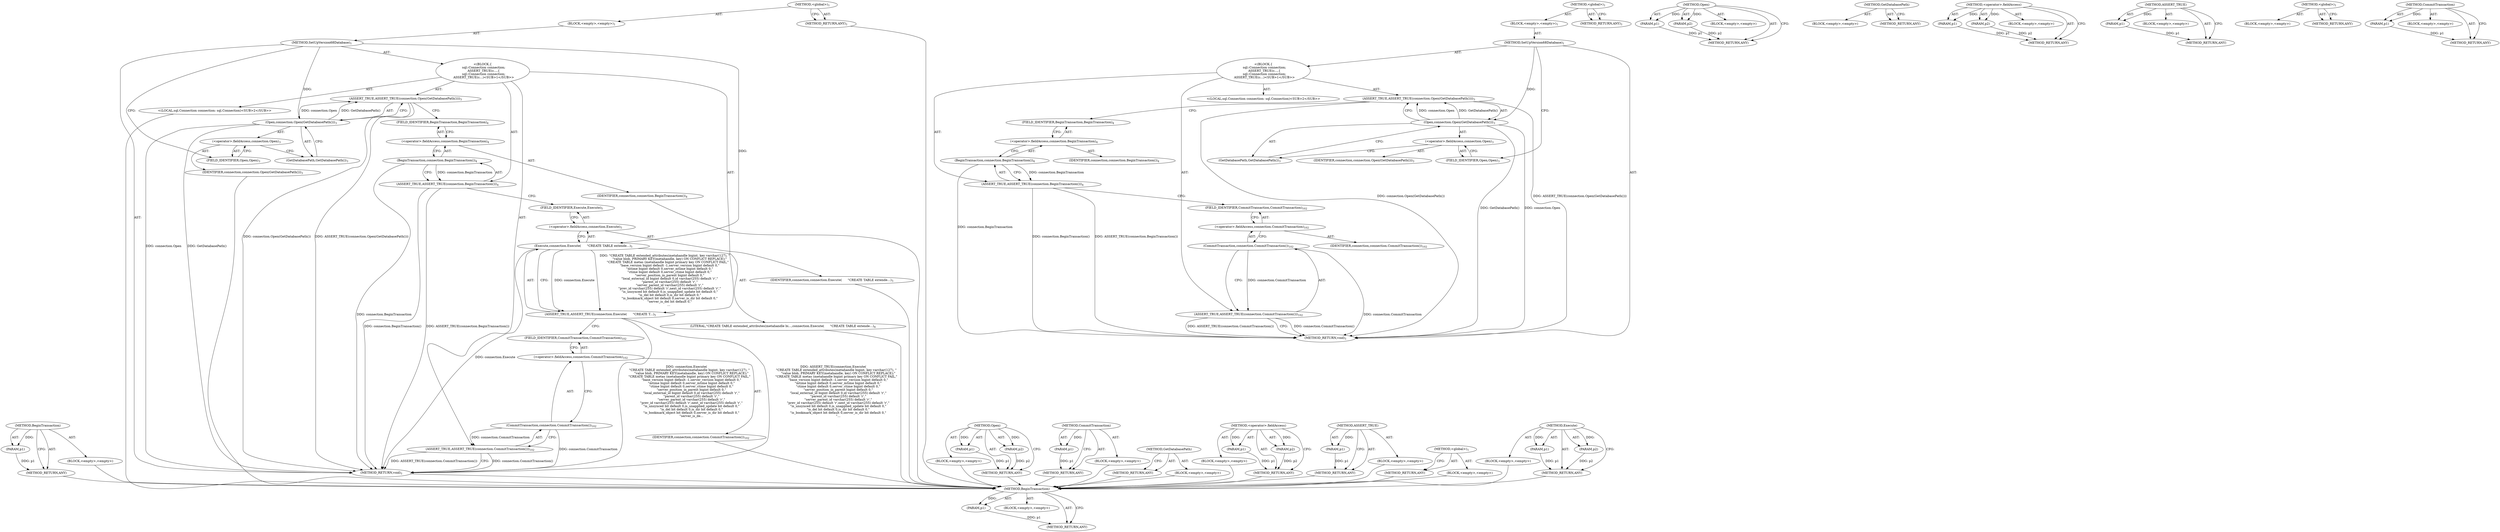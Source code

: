 digraph "Execute" {
vulnerable_61 [label=<(METHOD,BeginTransaction)>];
vulnerable_62 [label=<(PARAM,p1)>];
vulnerable_63 [label=<(BLOCK,&lt;empty&gt;,&lt;empty&gt;)>];
vulnerable_64 [label=<(METHOD_RETURN,ANY)>];
vulnerable_6 [label=<(METHOD,&lt;global&gt;)<SUB>1</SUB>>];
vulnerable_7 [label=<(BLOCK,&lt;empty&gt;,&lt;empty&gt;)<SUB>1</SUB>>];
vulnerable_8 [label=<(METHOD,SetUpVersion68Database)<SUB>1</SUB>>];
vulnerable_9 [label="<(BLOCK,{
  sql::Connection connection;
  ASSERT_TRUE(c...,{
  sql::Connection connection;
  ASSERT_TRUE(c...)<SUB>1</SUB>>"];
vulnerable_10 [label="<(LOCAL,sql.Connection connection: sql.Connection)<SUB>2</SUB>>"];
vulnerable_11 [label=<(ASSERT_TRUE,ASSERT_TRUE(connection.Open(GetDatabasePath())))<SUB>3</SUB>>];
vulnerable_12 [label=<(Open,connection.Open(GetDatabasePath()))<SUB>3</SUB>>];
vulnerable_13 [label=<(&lt;operator&gt;.fieldAccess,connection.Open)<SUB>3</SUB>>];
vulnerable_14 [label=<(IDENTIFIER,connection,connection.Open(GetDatabasePath()))<SUB>3</SUB>>];
vulnerable_15 [label=<(FIELD_IDENTIFIER,Open,Open)<SUB>3</SUB>>];
vulnerable_16 [label=<(GetDatabasePath,GetDatabasePath())<SUB>3</SUB>>];
vulnerable_17 [label=<(ASSERT_TRUE,ASSERT_TRUE(connection.BeginTransaction()))<SUB>4</SUB>>];
vulnerable_18 [label=<(BeginTransaction,connection.BeginTransaction())<SUB>4</SUB>>];
vulnerable_19 [label=<(&lt;operator&gt;.fieldAccess,connection.BeginTransaction)<SUB>4</SUB>>];
vulnerable_20 [label=<(IDENTIFIER,connection,connection.BeginTransaction())<SUB>4</SUB>>];
vulnerable_21 [label=<(FIELD_IDENTIFIER,BeginTransaction,BeginTransaction)<SUB>4</SUB>>];
vulnerable_22 [label=<(ASSERT_TRUE,ASSERT_TRUE(connection.CommitTransaction()))<SUB>102</SUB>>];
vulnerable_23 [label=<(CommitTransaction,connection.CommitTransaction())<SUB>102</SUB>>];
vulnerable_24 [label=<(&lt;operator&gt;.fieldAccess,connection.CommitTransaction)<SUB>102</SUB>>];
vulnerable_25 [label=<(IDENTIFIER,connection,connection.CommitTransaction())<SUB>102</SUB>>];
vulnerable_26 [label=<(FIELD_IDENTIFIER,CommitTransaction,CommitTransaction)<SUB>102</SUB>>];
vulnerable_27 [label=<(METHOD_RETURN,void)<SUB>1</SUB>>];
vulnerable_29 [label=<(METHOD_RETURN,ANY)<SUB>1</SUB>>];
vulnerable_48 [label=<(METHOD,Open)>];
vulnerable_49 [label=<(PARAM,p1)>];
vulnerable_50 [label=<(PARAM,p2)>];
vulnerable_51 [label=<(BLOCK,&lt;empty&gt;,&lt;empty&gt;)>];
vulnerable_52 [label=<(METHOD_RETURN,ANY)>];
vulnerable_58 [label=<(METHOD,GetDatabasePath)>];
vulnerable_59 [label=<(BLOCK,&lt;empty&gt;,&lt;empty&gt;)>];
vulnerable_60 [label=<(METHOD_RETURN,ANY)>];
vulnerable_53 [label=<(METHOD,&lt;operator&gt;.fieldAccess)>];
vulnerable_54 [label=<(PARAM,p1)>];
vulnerable_55 [label=<(PARAM,p2)>];
vulnerable_56 [label=<(BLOCK,&lt;empty&gt;,&lt;empty&gt;)>];
vulnerable_57 [label=<(METHOD_RETURN,ANY)>];
vulnerable_44 [label=<(METHOD,ASSERT_TRUE)>];
vulnerable_45 [label=<(PARAM,p1)>];
vulnerable_46 [label=<(BLOCK,&lt;empty&gt;,&lt;empty&gt;)>];
vulnerable_47 [label=<(METHOD_RETURN,ANY)>];
vulnerable_38 [label=<(METHOD,&lt;global&gt;)<SUB>1</SUB>>];
vulnerable_39 [label=<(BLOCK,&lt;empty&gt;,&lt;empty&gt;)>];
vulnerable_40 [label=<(METHOD_RETURN,ANY)>];
vulnerable_65 [label=<(METHOD,CommitTransaction)>];
vulnerable_66 [label=<(PARAM,p1)>];
vulnerable_67 [label=<(BLOCK,&lt;empty&gt;,&lt;empty&gt;)>];
vulnerable_68 [label=<(METHOD_RETURN,ANY)>];
fixed_69 [label=<(METHOD,BeginTransaction)>];
fixed_70 [label=<(PARAM,p1)>];
fixed_71 [label=<(BLOCK,&lt;empty&gt;,&lt;empty&gt;)>];
fixed_72 [label=<(METHOD_RETURN,ANY)>];
fixed_6 [label=<(METHOD,&lt;global&gt;)<SUB>1</SUB>>];
fixed_7 [label=<(BLOCK,&lt;empty&gt;,&lt;empty&gt;)<SUB>1</SUB>>];
fixed_8 [label=<(METHOD,SetUpVersion68Database)<SUB>1</SUB>>];
fixed_9 [label="<(BLOCK,{
  sql::Connection connection;
  ASSERT_TRUE(c...,{
  sql::Connection connection;
  ASSERT_TRUE(c...)<SUB>1</SUB>>"];
fixed_10 [label="<(LOCAL,sql.Connection connection: sql.Connection)<SUB>2</SUB>>"];
fixed_11 [label=<(ASSERT_TRUE,ASSERT_TRUE(connection.Open(GetDatabasePath())))<SUB>3</SUB>>];
fixed_12 [label=<(Open,connection.Open(GetDatabasePath()))<SUB>3</SUB>>];
fixed_13 [label=<(&lt;operator&gt;.fieldAccess,connection.Open)<SUB>3</SUB>>];
fixed_14 [label=<(IDENTIFIER,connection,connection.Open(GetDatabasePath()))<SUB>3</SUB>>];
fixed_15 [label=<(FIELD_IDENTIFIER,Open,Open)<SUB>3</SUB>>];
fixed_16 [label=<(GetDatabasePath,GetDatabasePath())<SUB>3</SUB>>];
fixed_17 [label=<(ASSERT_TRUE,ASSERT_TRUE(connection.BeginTransaction()))<SUB>4</SUB>>];
fixed_18 [label=<(BeginTransaction,connection.BeginTransaction())<SUB>4</SUB>>];
fixed_19 [label=<(&lt;operator&gt;.fieldAccess,connection.BeginTransaction)<SUB>4</SUB>>];
fixed_20 [label=<(IDENTIFIER,connection,connection.BeginTransaction())<SUB>4</SUB>>];
fixed_21 [label=<(FIELD_IDENTIFIER,BeginTransaction,BeginTransaction)<SUB>4</SUB>>];
fixed_22 [label=<(ASSERT_TRUE,ASSERT_TRUE(connection.Execute(
      &quot;CREATE T...)<SUB>5</SUB>>];
fixed_23 [label=<(Execute,connection.Execute(
      &quot;CREATE TABLE extende...)<SUB>5</SUB>>];
fixed_24 [label=<(&lt;operator&gt;.fieldAccess,connection.Execute)<SUB>5</SUB>>];
fixed_25 [label=<(IDENTIFIER,connection,connection.Execute(
      &quot;CREATE TABLE extende...)<SUB>5</SUB>>];
fixed_26 [label=<(FIELD_IDENTIFIER,Execute,Execute)<SUB>5</SUB>>];
fixed_27 [label=<(LITERAL,&quot;CREATE TABLE extended_attributes(metahandle bi...,connection.Execute(
      &quot;CREATE TABLE extende...)<SUB>6</SUB>>];
fixed_28 [label=<(ASSERT_TRUE,ASSERT_TRUE(connection.CommitTransaction()))<SUB>102</SUB>>];
fixed_29 [label=<(CommitTransaction,connection.CommitTransaction())<SUB>102</SUB>>];
fixed_30 [label=<(&lt;operator&gt;.fieldAccess,connection.CommitTransaction)<SUB>102</SUB>>];
fixed_31 [label=<(IDENTIFIER,connection,connection.CommitTransaction())<SUB>102</SUB>>];
fixed_32 [label=<(FIELD_IDENTIFIER,CommitTransaction,CommitTransaction)<SUB>102</SUB>>];
fixed_33 [label=<(METHOD_RETURN,void)<SUB>1</SUB>>];
fixed_35 [label=<(METHOD_RETURN,ANY)<SUB>1</SUB>>];
fixed_56 [label=<(METHOD,Open)>];
fixed_57 [label=<(PARAM,p1)>];
fixed_58 [label=<(PARAM,p2)>];
fixed_59 [label=<(BLOCK,&lt;empty&gt;,&lt;empty&gt;)>];
fixed_60 [label=<(METHOD_RETURN,ANY)>];
fixed_78 [label=<(METHOD,CommitTransaction)>];
fixed_79 [label=<(PARAM,p1)>];
fixed_80 [label=<(BLOCK,&lt;empty&gt;,&lt;empty&gt;)>];
fixed_81 [label=<(METHOD_RETURN,ANY)>];
fixed_66 [label=<(METHOD,GetDatabasePath)>];
fixed_67 [label=<(BLOCK,&lt;empty&gt;,&lt;empty&gt;)>];
fixed_68 [label=<(METHOD_RETURN,ANY)>];
fixed_61 [label=<(METHOD,&lt;operator&gt;.fieldAccess)>];
fixed_62 [label=<(PARAM,p1)>];
fixed_63 [label=<(PARAM,p2)>];
fixed_64 [label=<(BLOCK,&lt;empty&gt;,&lt;empty&gt;)>];
fixed_65 [label=<(METHOD_RETURN,ANY)>];
fixed_52 [label=<(METHOD,ASSERT_TRUE)>];
fixed_53 [label=<(PARAM,p1)>];
fixed_54 [label=<(BLOCK,&lt;empty&gt;,&lt;empty&gt;)>];
fixed_55 [label=<(METHOD_RETURN,ANY)>];
fixed_46 [label=<(METHOD,&lt;global&gt;)<SUB>1</SUB>>];
fixed_47 [label=<(BLOCK,&lt;empty&gt;,&lt;empty&gt;)>];
fixed_48 [label=<(METHOD_RETURN,ANY)>];
fixed_73 [label=<(METHOD,Execute)>];
fixed_74 [label=<(PARAM,p1)>];
fixed_75 [label=<(PARAM,p2)>];
fixed_76 [label=<(BLOCK,&lt;empty&gt;,&lt;empty&gt;)>];
fixed_77 [label=<(METHOD_RETURN,ANY)>];
vulnerable_61 -> vulnerable_62  [key=0, label="AST: "];
vulnerable_61 -> vulnerable_62  [key=1, label="DDG: "];
vulnerable_61 -> vulnerable_63  [key=0, label="AST: "];
vulnerable_61 -> vulnerable_64  [key=0, label="AST: "];
vulnerable_61 -> vulnerable_64  [key=1, label="CFG: "];
vulnerable_62 -> vulnerable_64  [key=0, label="DDG: p1"];
vulnerable_6 -> vulnerable_7  [key=0, label="AST: "];
vulnerable_6 -> vulnerable_29  [key=0, label="AST: "];
vulnerable_6 -> vulnerable_29  [key=1, label="CFG: "];
vulnerable_7 -> vulnerable_8  [key=0, label="AST: "];
vulnerable_8 -> vulnerable_9  [key=0, label="AST: "];
vulnerable_8 -> vulnerable_27  [key=0, label="AST: "];
vulnerable_8 -> vulnerable_15  [key=0, label="CFG: "];
vulnerable_8 -> vulnerable_12  [key=0, label="DDG: "];
vulnerable_9 -> vulnerable_10  [key=0, label="AST: "];
vulnerable_9 -> vulnerable_11  [key=0, label="AST: "];
vulnerable_9 -> vulnerable_17  [key=0, label="AST: "];
vulnerable_9 -> vulnerable_22  [key=0, label="AST: "];
vulnerable_11 -> vulnerable_12  [key=0, label="AST: "];
vulnerable_11 -> vulnerable_21  [key=0, label="CFG: "];
vulnerable_11 -> vulnerable_27  [key=0, label="DDG: connection.Open(GetDatabasePath())"];
vulnerable_11 -> vulnerable_27  [key=1, label="DDG: ASSERT_TRUE(connection.Open(GetDatabasePath()))"];
vulnerable_12 -> vulnerable_13  [key=0, label="AST: "];
vulnerable_12 -> vulnerable_16  [key=0, label="AST: "];
vulnerable_12 -> vulnerable_11  [key=0, label="CFG: "];
vulnerable_12 -> vulnerable_11  [key=1, label="DDG: connection.Open"];
vulnerable_12 -> vulnerable_11  [key=2, label="DDG: GetDatabasePath()"];
vulnerable_12 -> vulnerable_27  [key=0, label="DDG: connection.Open"];
vulnerable_12 -> vulnerable_27  [key=1, label="DDG: GetDatabasePath()"];
vulnerable_13 -> vulnerable_14  [key=0, label="AST: "];
vulnerable_13 -> vulnerable_15  [key=0, label="AST: "];
vulnerable_13 -> vulnerable_16  [key=0, label="CFG: "];
vulnerable_15 -> vulnerable_13  [key=0, label="CFG: "];
vulnerable_16 -> vulnerable_12  [key=0, label="CFG: "];
vulnerable_17 -> vulnerable_18  [key=0, label="AST: "];
vulnerable_17 -> vulnerable_26  [key=0, label="CFG: "];
vulnerable_17 -> vulnerable_27  [key=0, label="DDG: connection.BeginTransaction()"];
vulnerable_17 -> vulnerable_27  [key=1, label="DDG: ASSERT_TRUE(connection.BeginTransaction())"];
vulnerable_18 -> vulnerable_19  [key=0, label="AST: "];
vulnerable_18 -> vulnerable_17  [key=0, label="CFG: "];
vulnerable_18 -> vulnerable_17  [key=1, label="DDG: connection.BeginTransaction"];
vulnerable_18 -> vulnerable_27  [key=0, label="DDG: connection.BeginTransaction"];
vulnerable_19 -> vulnerable_20  [key=0, label="AST: "];
vulnerable_19 -> vulnerable_21  [key=0, label="AST: "];
vulnerable_19 -> vulnerable_18  [key=0, label="CFG: "];
vulnerable_21 -> vulnerable_19  [key=0, label="CFG: "];
vulnerable_22 -> vulnerable_23  [key=0, label="AST: "];
vulnerable_22 -> vulnerable_27  [key=0, label="CFG: "];
vulnerable_22 -> vulnerable_27  [key=1, label="DDG: connection.CommitTransaction()"];
vulnerable_22 -> vulnerable_27  [key=2, label="DDG: ASSERT_TRUE(connection.CommitTransaction())"];
vulnerable_23 -> vulnerable_24  [key=0, label="AST: "];
vulnerable_23 -> vulnerable_22  [key=0, label="CFG: "];
vulnerable_23 -> vulnerable_22  [key=1, label="DDG: connection.CommitTransaction"];
vulnerable_23 -> vulnerable_27  [key=0, label="DDG: connection.CommitTransaction"];
vulnerable_24 -> vulnerable_25  [key=0, label="AST: "];
vulnerable_24 -> vulnerable_26  [key=0, label="AST: "];
vulnerable_24 -> vulnerable_23  [key=0, label="CFG: "];
vulnerable_26 -> vulnerable_24  [key=0, label="CFG: "];
vulnerable_48 -> vulnerable_49  [key=0, label="AST: "];
vulnerable_48 -> vulnerable_49  [key=1, label="DDG: "];
vulnerable_48 -> vulnerable_51  [key=0, label="AST: "];
vulnerable_48 -> vulnerable_50  [key=0, label="AST: "];
vulnerable_48 -> vulnerable_50  [key=1, label="DDG: "];
vulnerable_48 -> vulnerable_52  [key=0, label="AST: "];
vulnerable_48 -> vulnerable_52  [key=1, label="CFG: "];
vulnerable_49 -> vulnerable_52  [key=0, label="DDG: p1"];
vulnerable_50 -> vulnerable_52  [key=0, label="DDG: p2"];
vulnerable_58 -> vulnerable_59  [key=0, label="AST: "];
vulnerable_58 -> vulnerable_60  [key=0, label="AST: "];
vulnerable_58 -> vulnerable_60  [key=1, label="CFG: "];
vulnerable_53 -> vulnerable_54  [key=0, label="AST: "];
vulnerable_53 -> vulnerable_54  [key=1, label="DDG: "];
vulnerable_53 -> vulnerable_56  [key=0, label="AST: "];
vulnerable_53 -> vulnerable_55  [key=0, label="AST: "];
vulnerable_53 -> vulnerable_55  [key=1, label="DDG: "];
vulnerable_53 -> vulnerable_57  [key=0, label="AST: "];
vulnerable_53 -> vulnerable_57  [key=1, label="CFG: "];
vulnerable_54 -> vulnerable_57  [key=0, label="DDG: p1"];
vulnerable_55 -> vulnerable_57  [key=0, label="DDG: p2"];
vulnerable_44 -> vulnerable_45  [key=0, label="AST: "];
vulnerable_44 -> vulnerable_45  [key=1, label="DDG: "];
vulnerable_44 -> vulnerable_46  [key=0, label="AST: "];
vulnerable_44 -> vulnerable_47  [key=0, label="AST: "];
vulnerable_44 -> vulnerable_47  [key=1, label="CFG: "];
vulnerable_45 -> vulnerable_47  [key=0, label="DDG: p1"];
vulnerable_38 -> vulnerable_39  [key=0, label="AST: "];
vulnerable_38 -> vulnerable_40  [key=0, label="AST: "];
vulnerable_38 -> vulnerable_40  [key=1, label="CFG: "];
vulnerable_65 -> vulnerable_66  [key=0, label="AST: "];
vulnerable_65 -> vulnerable_66  [key=1, label="DDG: "];
vulnerable_65 -> vulnerable_67  [key=0, label="AST: "];
vulnerable_65 -> vulnerable_68  [key=0, label="AST: "];
vulnerable_65 -> vulnerable_68  [key=1, label="CFG: "];
vulnerable_66 -> vulnerable_68  [key=0, label="DDG: p1"];
fixed_69 -> fixed_70  [key=0, label="AST: "];
fixed_69 -> fixed_70  [key=1, label="DDG: "];
fixed_69 -> fixed_71  [key=0, label="AST: "];
fixed_69 -> fixed_72  [key=0, label="AST: "];
fixed_69 -> fixed_72  [key=1, label="CFG: "];
fixed_70 -> fixed_72  [key=0, label="DDG: p1"];
fixed_71 -> vulnerable_61  [key=0];
fixed_72 -> vulnerable_61  [key=0];
fixed_6 -> fixed_7  [key=0, label="AST: "];
fixed_6 -> fixed_35  [key=0, label="AST: "];
fixed_6 -> fixed_35  [key=1, label="CFG: "];
fixed_7 -> fixed_8  [key=0, label="AST: "];
fixed_8 -> fixed_9  [key=0, label="AST: "];
fixed_8 -> fixed_33  [key=0, label="AST: "];
fixed_8 -> fixed_15  [key=0, label="CFG: "];
fixed_8 -> fixed_12  [key=0, label="DDG: "];
fixed_8 -> fixed_23  [key=0, label="DDG: "];
fixed_9 -> fixed_10  [key=0, label="AST: "];
fixed_9 -> fixed_11  [key=0, label="AST: "];
fixed_9 -> fixed_17  [key=0, label="AST: "];
fixed_9 -> fixed_22  [key=0, label="AST: "];
fixed_9 -> fixed_28  [key=0, label="AST: "];
fixed_10 -> vulnerable_61  [key=0];
fixed_11 -> fixed_12  [key=0, label="AST: "];
fixed_11 -> fixed_21  [key=0, label="CFG: "];
fixed_11 -> fixed_33  [key=0, label="DDG: connection.Open(GetDatabasePath())"];
fixed_11 -> fixed_33  [key=1, label="DDG: ASSERT_TRUE(connection.Open(GetDatabasePath()))"];
fixed_12 -> fixed_13  [key=0, label="AST: "];
fixed_12 -> fixed_16  [key=0, label="AST: "];
fixed_12 -> fixed_11  [key=0, label="CFG: "];
fixed_12 -> fixed_11  [key=1, label="DDG: connection.Open"];
fixed_12 -> fixed_11  [key=2, label="DDG: GetDatabasePath()"];
fixed_12 -> fixed_33  [key=0, label="DDG: connection.Open"];
fixed_12 -> fixed_33  [key=1, label="DDG: GetDatabasePath()"];
fixed_13 -> fixed_14  [key=0, label="AST: "];
fixed_13 -> fixed_15  [key=0, label="AST: "];
fixed_13 -> fixed_16  [key=0, label="CFG: "];
fixed_14 -> vulnerable_61  [key=0];
fixed_15 -> fixed_13  [key=0, label="CFG: "];
fixed_16 -> fixed_12  [key=0, label="CFG: "];
fixed_17 -> fixed_18  [key=0, label="AST: "];
fixed_17 -> fixed_26  [key=0, label="CFG: "];
fixed_17 -> fixed_33  [key=0, label="DDG: connection.BeginTransaction()"];
fixed_17 -> fixed_33  [key=1, label="DDG: ASSERT_TRUE(connection.BeginTransaction())"];
fixed_18 -> fixed_19  [key=0, label="AST: "];
fixed_18 -> fixed_17  [key=0, label="CFG: "];
fixed_18 -> fixed_17  [key=1, label="DDG: connection.BeginTransaction"];
fixed_18 -> fixed_33  [key=0, label="DDG: connection.BeginTransaction"];
fixed_19 -> fixed_20  [key=0, label="AST: "];
fixed_19 -> fixed_21  [key=0, label="AST: "];
fixed_19 -> fixed_18  [key=0, label="CFG: "];
fixed_20 -> vulnerable_61  [key=0];
fixed_21 -> fixed_19  [key=0, label="CFG: "];
fixed_22 -> fixed_23  [key=0, label="AST: "];
fixed_22 -> fixed_32  [key=0, label="CFG: "];
fixed_22 -> fixed_33  [key=0, label="DDG: connection.Execute(
      &quot;CREATE TABLE extended_attributes(metahandle bigint, key varchar(127), &quot;
          &quot;value blob, PRIMARY KEY(metahandle, key) ON CONFLICT REPLACE);&quot;
      &quot;CREATE TABLE metas (metahandle bigint primary key ON CONFLICT FAIL,&quot;
          &quot;base_version bigint default -1,server_version bigint default 0,&quot;
          &quot;mtime bigint default 0,server_mtime bigint default 0,&quot;
          &quot;ctime bigint default 0,server_ctime bigint default 0,&quot;
          &quot;server_position_in_parent bigint default 0,&quot;
          &quot;local_external_id bigint default 0,id varchar(255) default 'r',&quot;
          &quot;parent_id varchar(255) default 'r',&quot;
          &quot;server_parent_id varchar(255) default 'r',&quot;
          &quot;prev_id varchar(255) default 'r',next_id varchar(255) default 'r',&quot;
          &quot;is_unsynced bit default 0,is_unapplied_update bit default 0,&quot;
          &quot;is_del bit default 0,is_dir bit default 0,&quot;
          &quot;is_bookmark_object bit default 0,server_is_dir bit default 0,&quot;
          &quot;server_is_de..."];
fixed_22 -> fixed_33  [key=1, label="DDG: ASSERT_TRUE(connection.Execute(
      &quot;CREATE TABLE extended_attributes(metahandle bigint, key varchar(127), &quot;
          &quot;value blob, PRIMARY KEY(metahandle, key) ON CONFLICT REPLACE);&quot;
      &quot;CREATE TABLE metas (metahandle bigint primary key ON CONFLICT FAIL,&quot;
          &quot;base_version bigint default -1,server_version bigint default 0,&quot;
          &quot;mtime bigint default 0,server_mtime bigint default 0,&quot;
          &quot;ctime bigint default 0,server_ctime bigint default 0,&quot;
          &quot;server_position_in_parent bigint default 0,&quot;
          &quot;local_external_id bigint default 0,id varchar(255) default 'r',&quot;
          &quot;parent_id varchar(255) default 'r',&quot;
          &quot;server_parent_id varchar(255) default 'r',&quot;
          &quot;prev_id varchar(255) default 'r',next_id varchar(255) default 'r',&quot;
          &quot;is_unsynced bit default 0,is_unapplied_update bit default 0,&quot;
          &quot;is_del bit default 0,is_dir bit default 0,&quot;
          &quot;is_bookmark_object bit default 0,server_is_dir bit default 0,&quot;
          &quot;..."];
fixed_23 -> fixed_24  [key=0, label="AST: "];
fixed_23 -> fixed_27  [key=0, label="AST: "];
fixed_23 -> fixed_22  [key=0, label="CFG: "];
fixed_23 -> fixed_22  [key=1, label="DDG: connection.Execute"];
fixed_23 -> fixed_22  [key=2, label="DDG: &quot;CREATE TABLE extended_attributes(metahandle bigint, key varchar(127), &quot;
          &quot;value blob, PRIMARY KEY(metahandle, key) ON CONFLICT REPLACE);&quot;
      &quot;CREATE TABLE metas (metahandle bigint primary key ON CONFLICT FAIL,&quot;
          &quot;base_version bigint default -1,server_version bigint default 0,&quot;
          &quot;mtime bigint default 0,server_mtime bigint default 0,&quot;
          &quot;ctime bigint default 0,server_ctime bigint default 0,&quot;
          &quot;server_position_in_parent bigint default 0,&quot;
          &quot;local_external_id bigint default 0,id varchar(255) default 'r',&quot;
          &quot;parent_id varchar(255) default 'r',&quot;
          &quot;server_parent_id varchar(255) default 'r',&quot;
          &quot;prev_id varchar(255) default 'r',next_id varchar(255) default 'r',&quot;
          &quot;is_unsynced bit default 0,is_unapplied_update bit default 0,&quot;
          &quot;is_del bit default 0,is_dir bit default 0,&quot;
          &quot;is_bookmark_object bit default 0,server_is_dir bit default 0,&quot;
          &quot;server_is_del bit default 0,&quot;
        ..."];
fixed_23 -> fixed_33  [key=0, label="DDG: connection.Execute"];
fixed_24 -> fixed_25  [key=0, label="AST: "];
fixed_24 -> fixed_26  [key=0, label="AST: "];
fixed_24 -> fixed_23  [key=0, label="CFG: "];
fixed_25 -> vulnerable_61  [key=0];
fixed_26 -> fixed_24  [key=0, label="CFG: "];
fixed_27 -> vulnerable_61  [key=0];
fixed_28 -> fixed_29  [key=0, label="AST: "];
fixed_28 -> fixed_33  [key=0, label="CFG: "];
fixed_28 -> fixed_33  [key=1, label="DDG: connection.CommitTransaction()"];
fixed_28 -> fixed_33  [key=2, label="DDG: ASSERT_TRUE(connection.CommitTransaction())"];
fixed_29 -> fixed_30  [key=0, label="AST: "];
fixed_29 -> fixed_28  [key=0, label="CFG: "];
fixed_29 -> fixed_28  [key=1, label="DDG: connection.CommitTransaction"];
fixed_29 -> fixed_33  [key=0, label="DDG: connection.CommitTransaction"];
fixed_30 -> fixed_31  [key=0, label="AST: "];
fixed_30 -> fixed_32  [key=0, label="AST: "];
fixed_30 -> fixed_29  [key=0, label="CFG: "];
fixed_31 -> vulnerable_61  [key=0];
fixed_32 -> fixed_30  [key=0, label="CFG: "];
fixed_33 -> vulnerable_61  [key=0];
fixed_35 -> vulnerable_61  [key=0];
fixed_56 -> fixed_57  [key=0, label="AST: "];
fixed_56 -> fixed_57  [key=1, label="DDG: "];
fixed_56 -> fixed_59  [key=0, label="AST: "];
fixed_56 -> fixed_58  [key=0, label="AST: "];
fixed_56 -> fixed_58  [key=1, label="DDG: "];
fixed_56 -> fixed_60  [key=0, label="AST: "];
fixed_56 -> fixed_60  [key=1, label="CFG: "];
fixed_57 -> fixed_60  [key=0, label="DDG: p1"];
fixed_58 -> fixed_60  [key=0, label="DDG: p2"];
fixed_59 -> vulnerable_61  [key=0];
fixed_60 -> vulnerable_61  [key=0];
fixed_78 -> fixed_79  [key=0, label="AST: "];
fixed_78 -> fixed_79  [key=1, label="DDG: "];
fixed_78 -> fixed_80  [key=0, label="AST: "];
fixed_78 -> fixed_81  [key=0, label="AST: "];
fixed_78 -> fixed_81  [key=1, label="CFG: "];
fixed_79 -> fixed_81  [key=0, label="DDG: p1"];
fixed_80 -> vulnerable_61  [key=0];
fixed_81 -> vulnerable_61  [key=0];
fixed_66 -> fixed_67  [key=0, label="AST: "];
fixed_66 -> fixed_68  [key=0, label="AST: "];
fixed_66 -> fixed_68  [key=1, label="CFG: "];
fixed_67 -> vulnerable_61  [key=0];
fixed_68 -> vulnerable_61  [key=0];
fixed_61 -> fixed_62  [key=0, label="AST: "];
fixed_61 -> fixed_62  [key=1, label="DDG: "];
fixed_61 -> fixed_64  [key=0, label="AST: "];
fixed_61 -> fixed_63  [key=0, label="AST: "];
fixed_61 -> fixed_63  [key=1, label="DDG: "];
fixed_61 -> fixed_65  [key=0, label="AST: "];
fixed_61 -> fixed_65  [key=1, label="CFG: "];
fixed_62 -> fixed_65  [key=0, label="DDG: p1"];
fixed_63 -> fixed_65  [key=0, label="DDG: p2"];
fixed_64 -> vulnerable_61  [key=0];
fixed_65 -> vulnerable_61  [key=0];
fixed_52 -> fixed_53  [key=0, label="AST: "];
fixed_52 -> fixed_53  [key=1, label="DDG: "];
fixed_52 -> fixed_54  [key=0, label="AST: "];
fixed_52 -> fixed_55  [key=0, label="AST: "];
fixed_52 -> fixed_55  [key=1, label="CFG: "];
fixed_53 -> fixed_55  [key=0, label="DDG: p1"];
fixed_54 -> vulnerable_61  [key=0];
fixed_55 -> vulnerable_61  [key=0];
fixed_46 -> fixed_47  [key=0, label="AST: "];
fixed_46 -> fixed_48  [key=0, label="AST: "];
fixed_46 -> fixed_48  [key=1, label="CFG: "];
fixed_47 -> vulnerable_61  [key=0];
fixed_48 -> vulnerable_61  [key=0];
fixed_73 -> fixed_74  [key=0, label="AST: "];
fixed_73 -> fixed_74  [key=1, label="DDG: "];
fixed_73 -> fixed_76  [key=0, label="AST: "];
fixed_73 -> fixed_75  [key=0, label="AST: "];
fixed_73 -> fixed_75  [key=1, label="DDG: "];
fixed_73 -> fixed_77  [key=0, label="AST: "];
fixed_73 -> fixed_77  [key=1, label="CFG: "];
fixed_74 -> fixed_77  [key=0, label="DDG: p1"];
fixed_75 -> fixed_77  [key=0, label="DDG: p2"];
fixed_76 -> vulnerable_61  [key=0];
fixed_77 -> vulnerable_61  [key=0];
}
